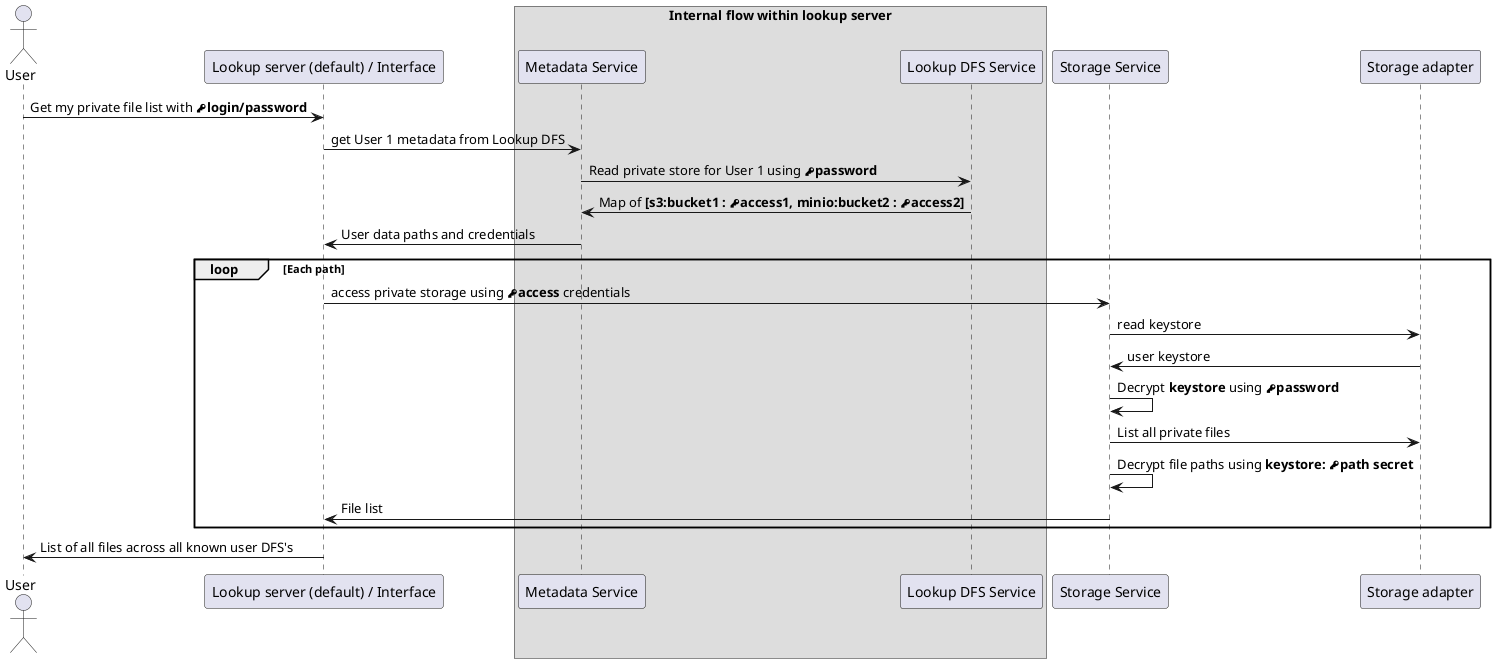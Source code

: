 @startuml
actor User
User->"Lookup server (default) / Interface" as ls : Get my private file list with **<&key>login/password**
box "Internal flow within lookup server"
ls->"Metadata Service" as lss : get User 1 metadata from Lookup DFS
lss->"Lookup DFS Service" as DFS : Read private store for User 1 using **<&key>password**
end box
DFS->lss : Map of **[s3:bucket1 : <&key>access1, minio:bucket2 : <&key>access2]**
lss->ls : User data paths and credentials
loop Each path
  ls->"Storage Service" as ss : access private storage using **<&key>access** credentials
  ss->"Storage adapter" as sa : read keystore
  sa->ss : user keystore
  ss->ss : Decrypt **keystore** using **<&key>password**
  ss->sa : List all private files
  ss->ss : Decrypt file paths using **keystore: <&key>path secret**
  ss->ls : File list
end
ls->User : List of all files across all known user DFS's
@enduml
